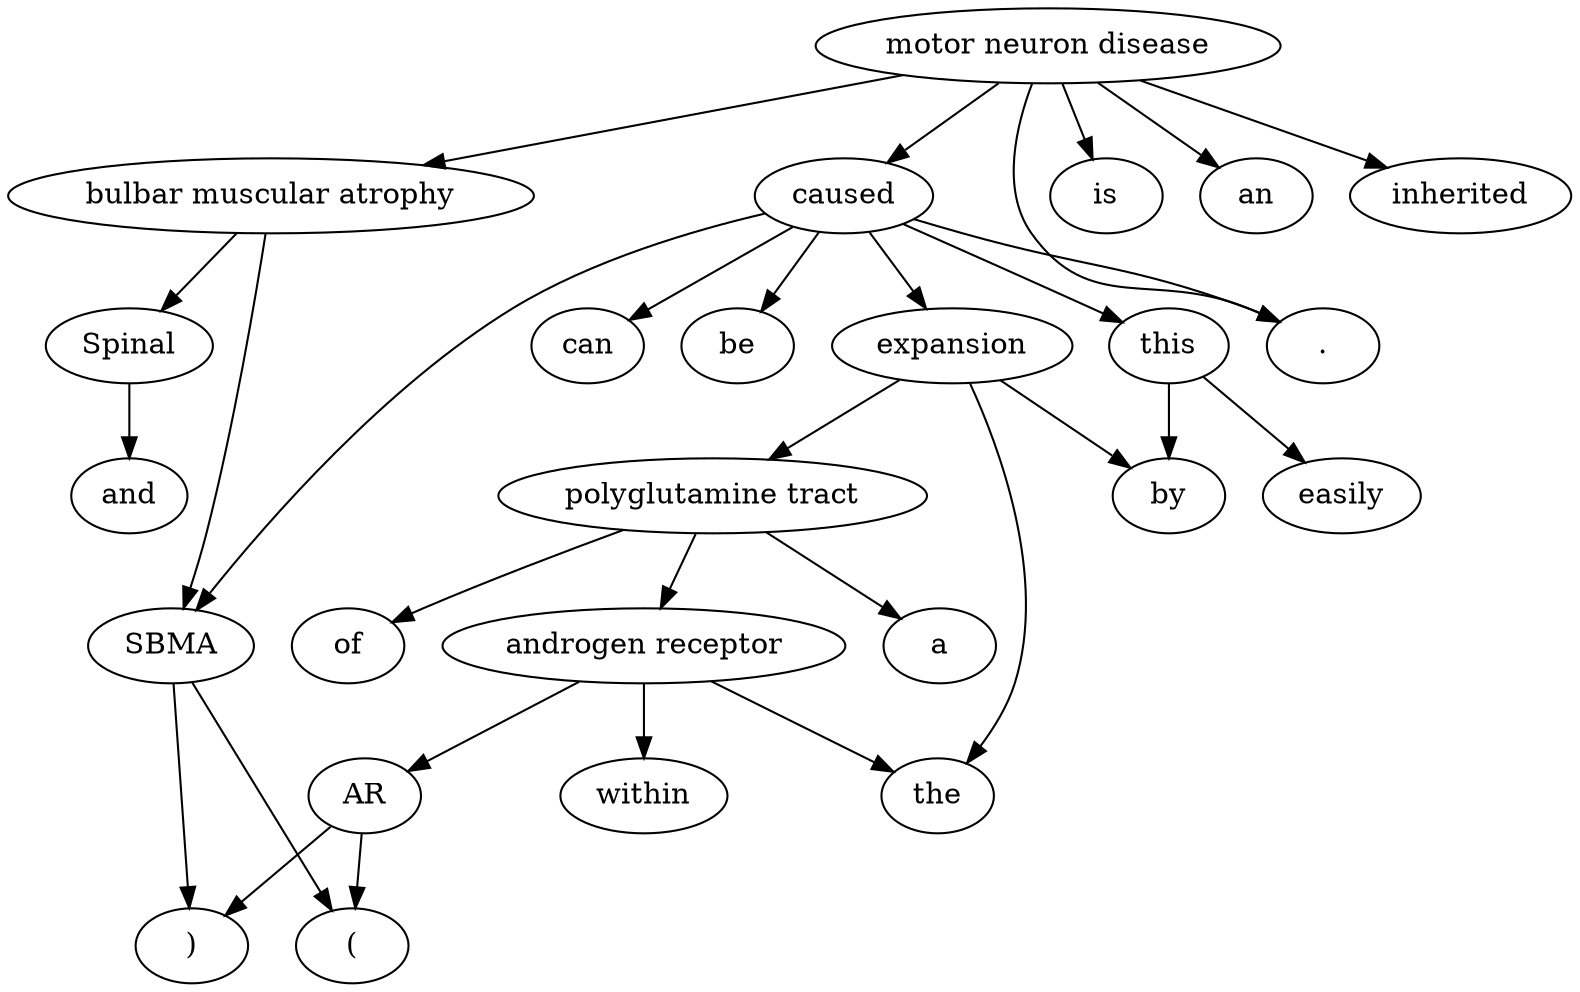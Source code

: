 strict digraph "" {
	Spinal -> and;
	"bulbar muscular atrophy" -> Spinal;
	"bulbar muscular atrophy" -> SBMA;
	SBMA -> "(";
	SBMA -> ")";
	"motor neuron disease" -> "bulbar muscular atrophy";
	"motor neuron disease" -> is;
	"motor neuron disease" -> an;
	"motor neuron disease" -> inherited;
	"motor neuron disease" -> caused;
	"motor neuron disease" -> ".";
	caused -> SBMA;
	caused -> ".";
	caused -> expansion;
	caused -> can;
	caused -> be;
	caused -> this;
	expansion -> by;
	expansion -> the;
	expansion -> "polyglutamine tract";
	"polyglutamine tract" -> of;
	"polyglutamine tract" -> a;
	"polyglutamine tract" -> "androgen receptor";
	"androgen receptor" -> the;
	"androgen receptor" -> within;
	"androgen receptor" -> AR;
	AR -> "(";
	AR -> ")";
	this -> by;
	this -> easily;
}
